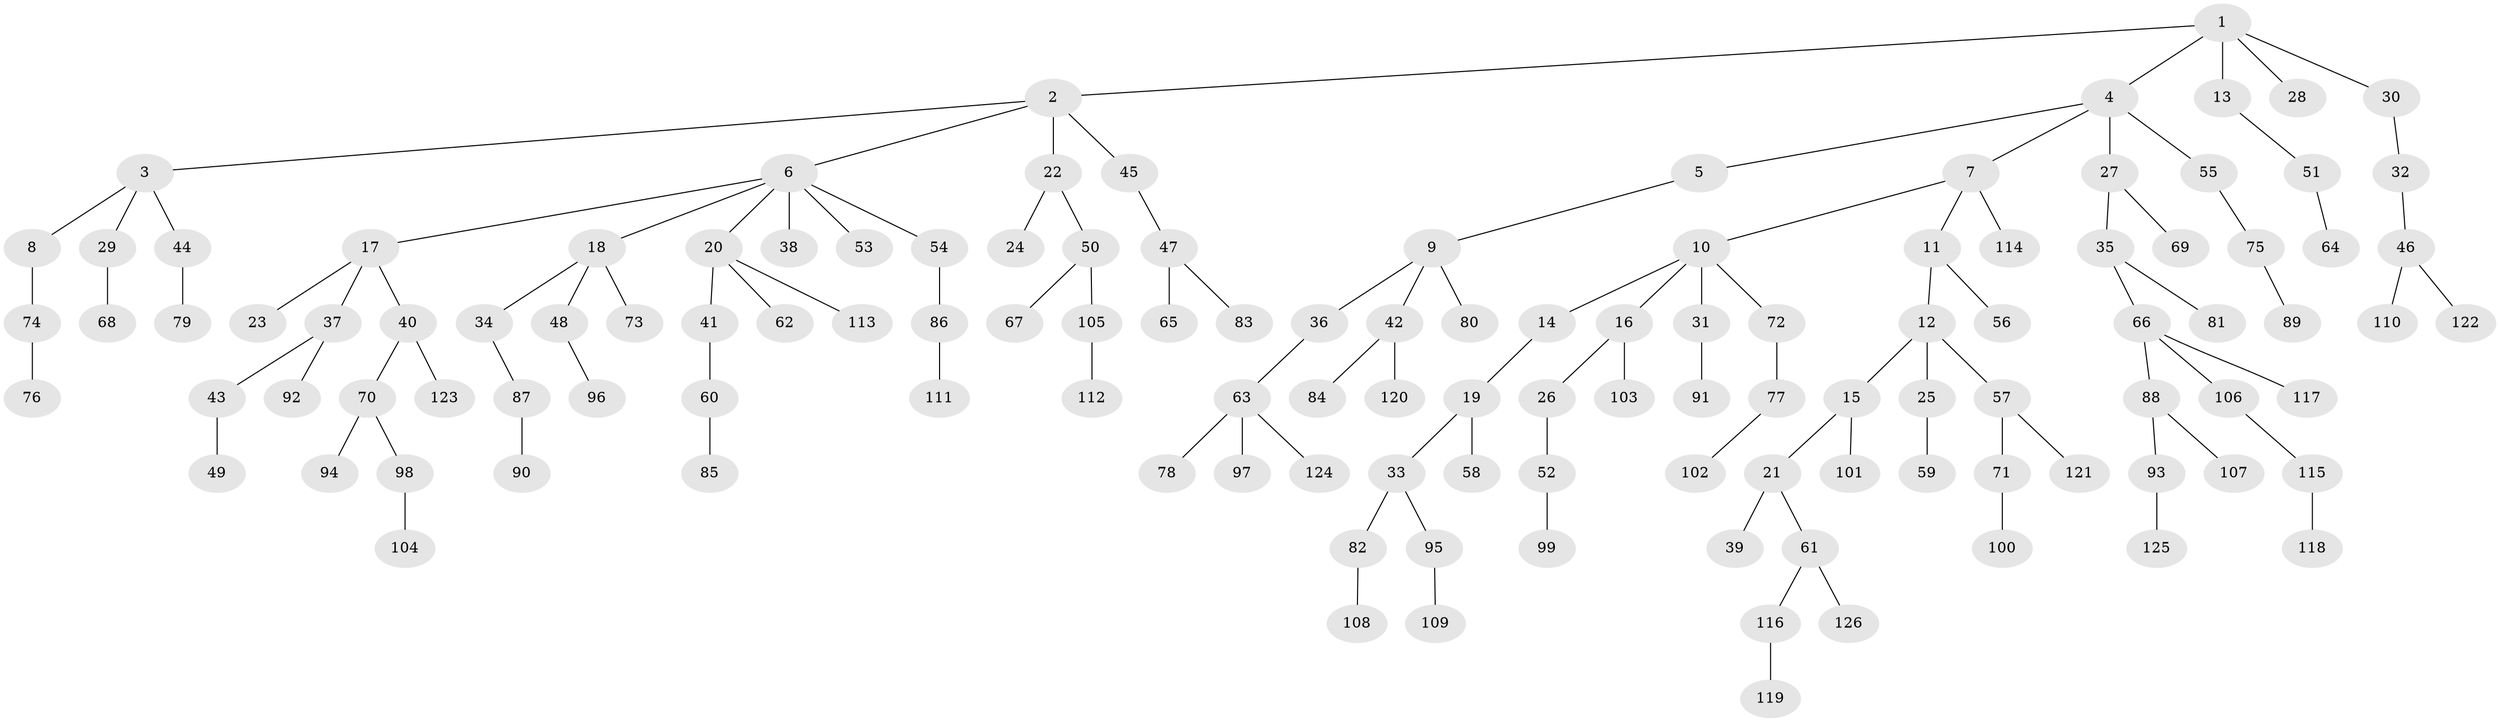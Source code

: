 // coarse degree distribution, {4: 0.08235294117647059, 5: 0.011764705882352941, 7: 0.023529411764705882, 2: 0.29411764705882354, 6: 0.011764705882352941, 3: 0.09411764705882353, 1: 0.4823529411764706}
// Generated by graph-tools (version 1.1) at 2025/42/03/06/25 10:42:06]
// undirected, 126 vertices, 125 edges
graph export_dot {
graph [start="1"]
  node [color=gray90,style=filled];
  1;
  2;
  3;
  4;
  5;
  6;
  7;
  8;
  9;
  10;
  11;
  12;
  13;
  14;
  15;
  16;
  17;
  18;
  19;
  20;
  21;
  22;
  23;
  24;
  25;
  26;
  27;
  28;
  29;
  30;
  31;
  32;
  33;
  34;
  35;
  36;
  37;
  38;
  39;
  40;
  41;
  42;
  43;
  44;
  45;
  46;
  47;
  48;
  49;
  50;
  51;
  52;
  53;
  54;
  55;
  56;
  57;
  58;
  59;
  60;
  61;
  62;
  63;
  64;
  65;
  66;
  67;
  68;
  69;
  70;
  71;
  72;
  73;
  74;
  75;
  76;
  77;
  78;
  79;
  80;
  81;
  82;
  83;
  84;
  85;
  86;
  87;
  88;
  89;
  90;
  91;
  92;
  93;
  94;
  95;
  96;
  97;
  98;
  99;
  100;
  101;
  102;
  103;
  104;
  105;
  106;
  107;
  108;
  109;
  110;
  111;
  112;
  113;
  114;
  115;
  116;
  117;
  118;
  119;
  120;
  121;
  122;
  123;
  124;
  125;
  126;
  1 -- 2;
  1 -- 4;
  1 -- 13;
  1 -- 28;
  1 -- 30;
  2 -- 3;
  2 -- 6;
  2 -- 22;
  2 -- 45;
  3 -- 8;
  3 -- 29;
  3 -- 44;
  4 -- 5;
  4 -- 7;
  4 -- 27;
  4 -- 55;
  5 -- 9;
  6 -- 17;
  6 -- 18;
  6 -- 20;
  6 -- 38;
  6 -- 53;
  6 -- 54;
  7 -- 10;
  7 -- 11;
  7 -- 114;
  8 -- 74;
  9 -- 36;
  9 -- 42;
  9 -- 80;
  10 -- 14;
  10 -- 16;
  10 -- 31;
  10 -- 72;
  11 -- 12;
  11 -- 56;
  12 -- 15;
  12 -- 25;
  12 -- 57;
  13 -- 51;
  14 -- 19;
  15 -- 21;
  15 -- 101;
  16 -- 26;
  16 -- 103;
  17 -- 23;
  17 -- 37;
  17 -- 40;
  18 -- 34;
  18 -- 48;
  18 -- 73;
  19 -- 33;
  19 -- 58;
  20 -- 41;
  20 -- 62;
  20 -- 113;
  21 -- 39;
  21 -- 61;
  22 -- 24;
  22 -- 50;
  25 -- 59;
  26 -- 52;
  27 -- 35;
  27 -- 69;
  29 -- 68;
  30 -- 32;
  31 -- 91;
  32 -- 46;
  33 -- 82;
  33 -- 95;
  34 -- 87;
  35 -- 66;
  35 -- 81;
  36 -- 63;
  37 -- 43;
  37 -- 92;
  40 -- 70;
  40 -- 123;
  41 -- 60;
  42 -- 84;
  42 -- 120;
  43 -- 49;
  44 -- 79;
  45 -- 47;
  46 -- 110;
  46 -- 122;
  47 -- 65;
  47 -- 83;
  48 -- 96;
  50 -- 67;
  50 -- 105;
  51 -- 64;
  52 -- 99;
  54 -- 86;
  55 -- 75;
  57 -- 71;
  57 -- 121;
  60 -- 85;
  61 -- 116;
  61 -- 126;
  63 -- 78;
  63 -- 97;
  63 -- 124;
  66 -- 88;
  66 -- 106;
  66 -- 117;
  70 -- 94;
  70 -- 98;
  71 -- 100;
  72 -- 77;
  74 -- 76;
  75 -- 89;
  77 -- 102;
  82 -- 108;
  86 -- 111;
  87 -- 90;
  88 -- 93;
  88 -- 107;
  93 -- 125;
  95 -- 109;
  98 -- 104;
  105 -- 112;
  106 -- 115;
  115 -- 118;
  116 -- 119;
}
